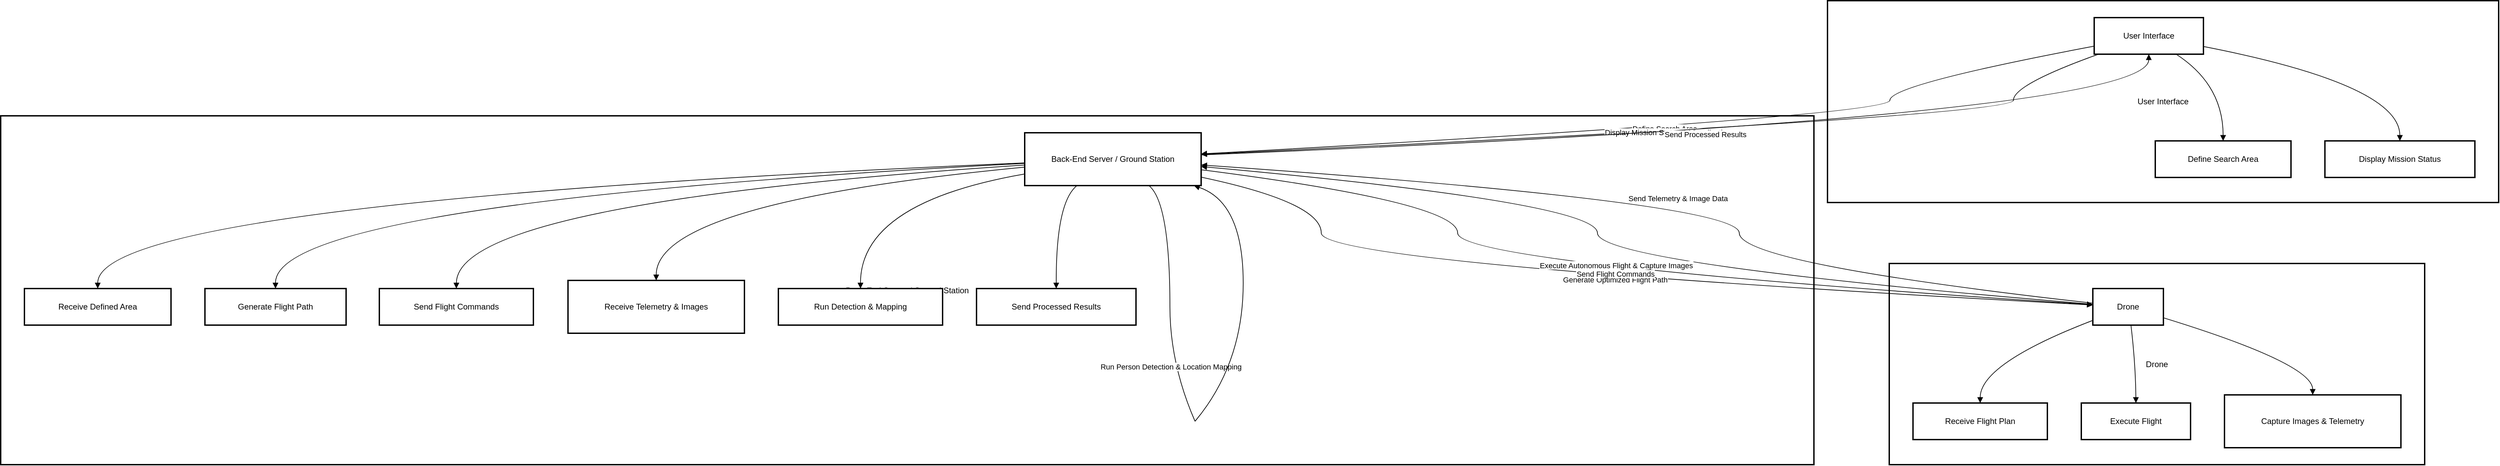<mxfile version="26.3.0">
  <diagram name="Page-1" id="wM7pMkZ_mw2e5Ap09Vbj">
    <mxGraphModel>
      <root>
        <mxCell id="0" />
        <mxCell id="1" parent="0" />
        <mxCell id="2" value="Drone" style="whiteSpace=wrap;strokeWidth=2;" vertex="1" parent="1">
          <mxGeometry x="2791" y="396" width="789" height="297" as="geometry" />
        </mxCell>
        <mxCell id="3" value="Back-End Server / Ground Station" style="whiteSpace=wrap;strokeWidth=2;" vertex="1" parent="1">
          <mxGeometry x="8" y="178" width="2672" height="515" as="geometry" />
        </mxCell>
        <mxCell id="4" value="User Interface" style="whiteSpace=wrap;strokeWidth=2;" vertex="1" parent="1">
          <mxGeometry x="2700" y="8" width="989" height="298" as="geometry" />
        </mxCell>
        <mxCell id="5" value="User Interface" style="whiteSpace=wrap;strokeWidth=2;" vertex="1" parent="1">
          <mxGeometry x="3093" y="33" width="161" height="54" as="geometry" />
        </mxCell>
        <mxCell id="6" value="Back-End Server / Ground Station" style="whiteSpace=wrap;strokeWidth=2;" vertex="1" parent="1">
          <mxGeometry x="1517" y="203" width="260" height="78" as="geometry" />
        </mxCell>
        <mxCell id="7" value="Drone" style="whiteSpace=wrap;strokeWidth=2;" vertex="1" parent="1">
          <mxGeometry x="3091" y="433" width="104" height="54" as="geometry" />
        </mxCell>
        <mxCell id="8" value="Define Search Area" style="whiteSpace=wrap;strokeWidth=2;" vertex="1" parent="1">
          <mxGeometry x="3183" y="215" width="200" height="54" as="geometry" />
        </mxCell>
        <mxCell id="9" value="Display Mission Status" style="whiteSpace=wrap;strokeWidth=2;" vertex="1" parent="1">
          <mxGeometry x="3433" y="215" width="221" height="54" as="geometry" />
        </mxCell>
        <mxCell id="10" value="Receive Defined Area" style="whiteSpace=wrap;strokeWidth=2;" vertex="1" parent="1">
          <mxGeometry x="43" y="433" width="216" height="54" as="geometry" />
        </mxCell>
        <mxCell id="11" value="Generate Flight Path" style="whiteSpace=wrap;strokeWidth=2;" vertex="1" parent="1">
          <mxGeometry x="309" y="433" width="208" height="54" as="geometry" />
        </mxCell>
        <mxCell id="12" value="Send Flight Commands" style="whiteSpace=wrap;strokeWidth=2;" vertex="1" parent="1">
          <mxGeometry x="566" y="433" width="227" height="54" as="geometry" />
        </mxCell>
        <mxCell id="13" value="Receive Telemetry &amp; Images" style="whiteSpace=wrap;strokeWidth=2;" vertex="1" parent="1">
          <mxGeometry x="844" y="421" width="260" height="78" as="geometry" />
        </mxCell>
        <mxCell id="14" value="Run Detection &amp; Mapping" style="whiteSpace=wrap;strokeWidth=2;" vertex="1" parent="1">
          <mxGeometry x="1154" y="433" width="242" height="54" as="geometry" />
        </mxCell>
        <mxCell id="15" value="Send Processed Results" style="whiteSpace=wrap;strokeWidth=2;" vertex="1" parent="1">
          <mxGeometry x="1446" y="433" width="235" height="54" as="geometry" />
        </mxCell>
        <mxCell id="16" value="Receive Flight Plan" style="whiteSpace=wrap;strokeWidth=2;" vertex="1" parent="1">
          <mxGeometry x="2826" y="602" width="198" height="54" as="geometry" />
        </mxCell>
        <mxCell id="17" value="Execute Flight" style="whiteSpace=wrap;strokeWidth=2;" vertex="1" parent="1">
          <mxGeometry x="3074" y="602" width="161" height="54" as="geometry" />
        </mxCell>
        <mxCell id="18" value="Capture Images &amp; Telemetry" style="whiteSpace=wrap;strokeWidth=2;" vertex="1" parent="1">
          <mxGeometry x="3285" y="590" width="260" height="78" as="geometry" />
        </mxCell>
        <mxCell id="19" value="" style="whiteSpace=wrap;strokeWidth=2;" vertex="1" parent="1">
          <mxGeometry x="1731" y="460" as="geometry" />
        </mxCell>
        <mxCell id="20" value="" style="whiteSpace=wrap;strokeWidth=2;" vertex="1" parent="1">
          <mxGeometry x="1768" y="629" as="geometry" />
        </mxCell>
        <mxCell id="21" value="Define Search Area" style="curved=1;startArrow=none;endArrow=block;exitX=0;exitY=0.78;entryX=1;entryY=0.4;" edge="1" parent="1" source="5" target="6">
          <mxGeometry relative="1" as="geometry">
            <Array as="points">
              <mxPoint x="2792" y="132" />
              <mxPoint x="2792" y="178" />
            </Array>
          </mxGeometry>
        </mxCell>
        <mxCell id="22" value="Display Mission Status &amp; Visualization" style="curved=1;startArrow=none;endArrow=block;exitX=0.04;exitY=1;entryX=1;entryY=0.41;" edge="1" parent="1" source="5" target="6">
          <mxGeometry relative="1" as="geometry">
            <Array as="points">
              <mxPoint x="2974" y="132" />
              <mxPoint x="2974" y="178" />
            </Array>
          </mxGeometry>
        </mxCell>
        <mxCell id="23" value="Generate Optimized Flight Path" style="curved=1;startArrow=none;endArrow=block;exitX=1;exitY=0.84;entryX=0;entryY=0.45;" edge="1" parent="1" source="6" target="7">
          <mxGeometry relative="1" as="geometry">
            <Array as="points">
              <mxPoint x="1954" y="306" />
              <mxPoint x="1954" y="396" />
            </Array>
          </mxGeometry>
        </mxCell>
        <mxCell id="24" value="Send Flight Commands" style="curved=1;startArrow=none;endArrow=block;exitX=1;exitY=0.7;entryX=0;entryY=0.44;" edge="1" parent="1" source="6" target="7">
          <mxGeometry relative="1" as="geometry">
            <Array as="points">
              <mxPoint x="2155" y="306" />
              <mxPoint x="2155" y="396" />
            </Array>
          </mxGeometry>
        </mxCell>
        <mxCell id="25" value="Execute Autonomous Flight &amp; Capture Images" style="curved=1;startArrow=none;endArrow=block;exitX=0;exitY=0.43;entryX=1;entryY=0.64;" edge="1" parent="1" source="7" target="6">
          <mxGeometry relative="1" as="geometry">
            <Array as="points">
              <mxPoint x="2361" y="396" />
              <mxPoint x="2361" y="306" />
            </Array>
          </mxGeometry>
        </mxCell>
        <mxCell id="26" value="Send Telemetry &amp; Image Data" style="curved=1;startArrow=none;endArrow=block;exitX=0;exitY=0.4;entryX=1;entryY=0.61;" edge="1" parent="1" source="7" target="6">
          <mxGeometry relative="1" as="geometry">
            <Array as="points">
              <mxPoint x="2570" y="396" />
              <mxPoint x="2570" y="306" />
            </Array>
          </mxGeometry>
        </mxCell>
        <mxCell id="27" value="" style="curved=1;startArrow=none;endArrow=none;exitX=0.7;exitY=0.99;entryX=Infinity;entryY=Infinity;" edge="1" parent="1" source="6" target="19">
          <mxGeometry relative="1" as="geometry">
            <Array as="points">
              <mxPoint x="1731" y="306" />
            </Array>
          </mxGeometry>
        </mxCell>
        <mxCell id="28" value="Run Person Detection &amp; Location Mapping" style="curved=1;startArrow=none;endArrow=none;exitX=Infinity;exitY=Infinity;entryX=Infinity;entryY=-Infinity;" edge="1" parent="1" source="19" target="20">
          <mxGeometry relative="1" as="geometry">
            <Array as="points">
              <mxPoint x="1731" y="544" />
            </Array>
          </mxGeometry>
        </mxCell>
        <mxCell id="29" value="" style="curved=1;startArrow=none;endArrow=block;exitX=Infinity;exitY=-Infinity;entryX=0.95;entryY=0.99;" edge="1" parent="1" source="20" target="6">
          <mxGeometry relative="1" as="geometry">
            <Array as="points">
              <mxPoint x="1839" y="544" />
              <mxPoint x="1839" y="306" />
            </Array>
          </mxGeometry>
        </mxCell>
        <mxCell id="30" value="Send Processed Results" style="curved=1;startArrow=none;endArrow=block;exitX=1;exitY=0.42;entryX=0.5;entryY=1;" edge="1" parent="1" source="6" target="5">
          <mxGeometry relative="1" as="geometry">
            <Array as="points">
              <mxPoint x="3173" y="178" />
            </Array>
          </mxGeometry>
        </mxCell>
        <mxCell id="31" value="" style="curved=1;startArrow=none;endArrow=block;exitX=0.75;exitY=1;entryX=0.5;entryY=-0.01;" edge="1" parent="1" source="5" target="8">
          <mxGeometry relative="1" as="geometry">
            <Array as="points">
              <mxPoint x="3283" y="132" />
            </Array>
          </mxGeometry>
        </mxCell>
        <mxCell id="32" value="" style="curved=1;startArrow=none;endArrow=block;exitX=1;exitY=0.79;entryX=0.5;entryY=-0.01;" edge="1" parent="1" source="5" target="9">
          <mxGeometry relative="1" as="geometry">
            <Array as="points">
              <mxPoint x="3543" y="132" />
            </Array>
          </mxGeometry>
        </mxCell>
        <mxCell id="33" value="" style="curved=1;startArrow=none;endArrow=block;exitX=0;exitY=0.57;entryX=0.5;entryY=0;" edge="1" parent="1" source="6" target="10">
          <mxGeometry relative="1" as="geometry">
            <Array as="points">
              <mxPoint x="151" y="306" />
            </Array>
          </mxGeometry>
        </mxCell>
        <mxCell id="34" value="" style="curved=1;startArrow=none;endArrow=block;exitX=0;exitY=0.58;entryX=0.5;entryY=0;" edge="1" parent="1" source="6" target="11">
          <mxGeometry relative="1" as="geometry">
            <Array as="points">
              <mxPoint x="412" y="306" />
            </Array>
          </mxGeometry>
        </mxCell>
        <mxCell id="35" value="" style="curved=1;startArrow=none;endArrow=block;exitX=0;exitY=0.61;entryX=0.5;entryY=0;" edge="1" parent="1" source="6" target="12">
          <mxGeometry relative="1" as="geometry">
            <Array as="points">
              <mxPoint x="680" y="306" />
            </Array>
          </mxGeometry>
        </mxCell>
        <mxCell id="36" value="" style="curved=1;startArrow=none;endArrow=block;exitX=0;exitY=0.65;entryX=0.5;entryY=0;" edge="1" parent="1" source="6" target="13">
          <mxGeometry relative="1" as="geometry">
            <Array as="points">
              <mxPoint x="974" y="306" />
            </Array>
          </mxGeometry>
        </mxCell>
        <mxCell id="37" value="" style="curved=1;startArrow=none;endArrow=block;exitX=0;exitY=0.78;entryX=0.5;entryY=0;" edge="1" parent="1" source="6" target="14">
          <mxGeometry relative="1" as="geometry">
            <Array as="points">
              <mxPoint x="1275" y="306" />
            </Array>
          </mxGeometry>
        </mxCell>
        <mxCell id="38" value="" style="curved=1;startArrow=none;endArrow=block;exitX=0.3;exitY=0.99;entryX=0.5;entryY=0;" edge="1" parent="1" source="6" target="15">
          <mxGeometry relative="1" as="geometry">
            <Array as="points">
              <mxPoint x="1563" y="306" />
            </Array>
          </mxGeometry>
        </mxCell>
        <mxCell id="39" value="" style="curved=1;startArrow=none;endArrow=block;exitX=0;exitY=0.87;entryX=0.5;entryY=0;" edge="1" parent="1" source="7" target="16">
          <mxGeometry relative="1" as="geometry">
            <Array as="points">
              <mxPoint x="2925" y="544" />
            </Array>
          </mxGeometry>
        </mxCell>
        <mxCell id="40" value="" style="curved=1;startArrow=none;endArrow=block;exitX=0.54;exitY=1;entryX=0.5;entryY=0;" edge="1" parent="1" source="7" target="17">
          <mxGeometry relative="1" as="geometry">
            <Array as="points">
              <mxPoint x="3154" y="544" />
            </Array>
          </mxGeometry>
        </mxCell>
        <mxCell id="41" value="" style="curved=1;startArrow=none;endArrow=block;exitX=1;exitY=0.8;entryX=0.5;entryY=0;" edge="1" parent="1" source="7" target="18">
          <mxGeometry relative="1" as="geometry">
            <Array as="points">
              <mxPoint x="3415" y="544" />
            </Array>
          </mxGeometry>
        </mxCell>
      </root>
    </mxGraphModel>
  </diagram>
</mxfile>

